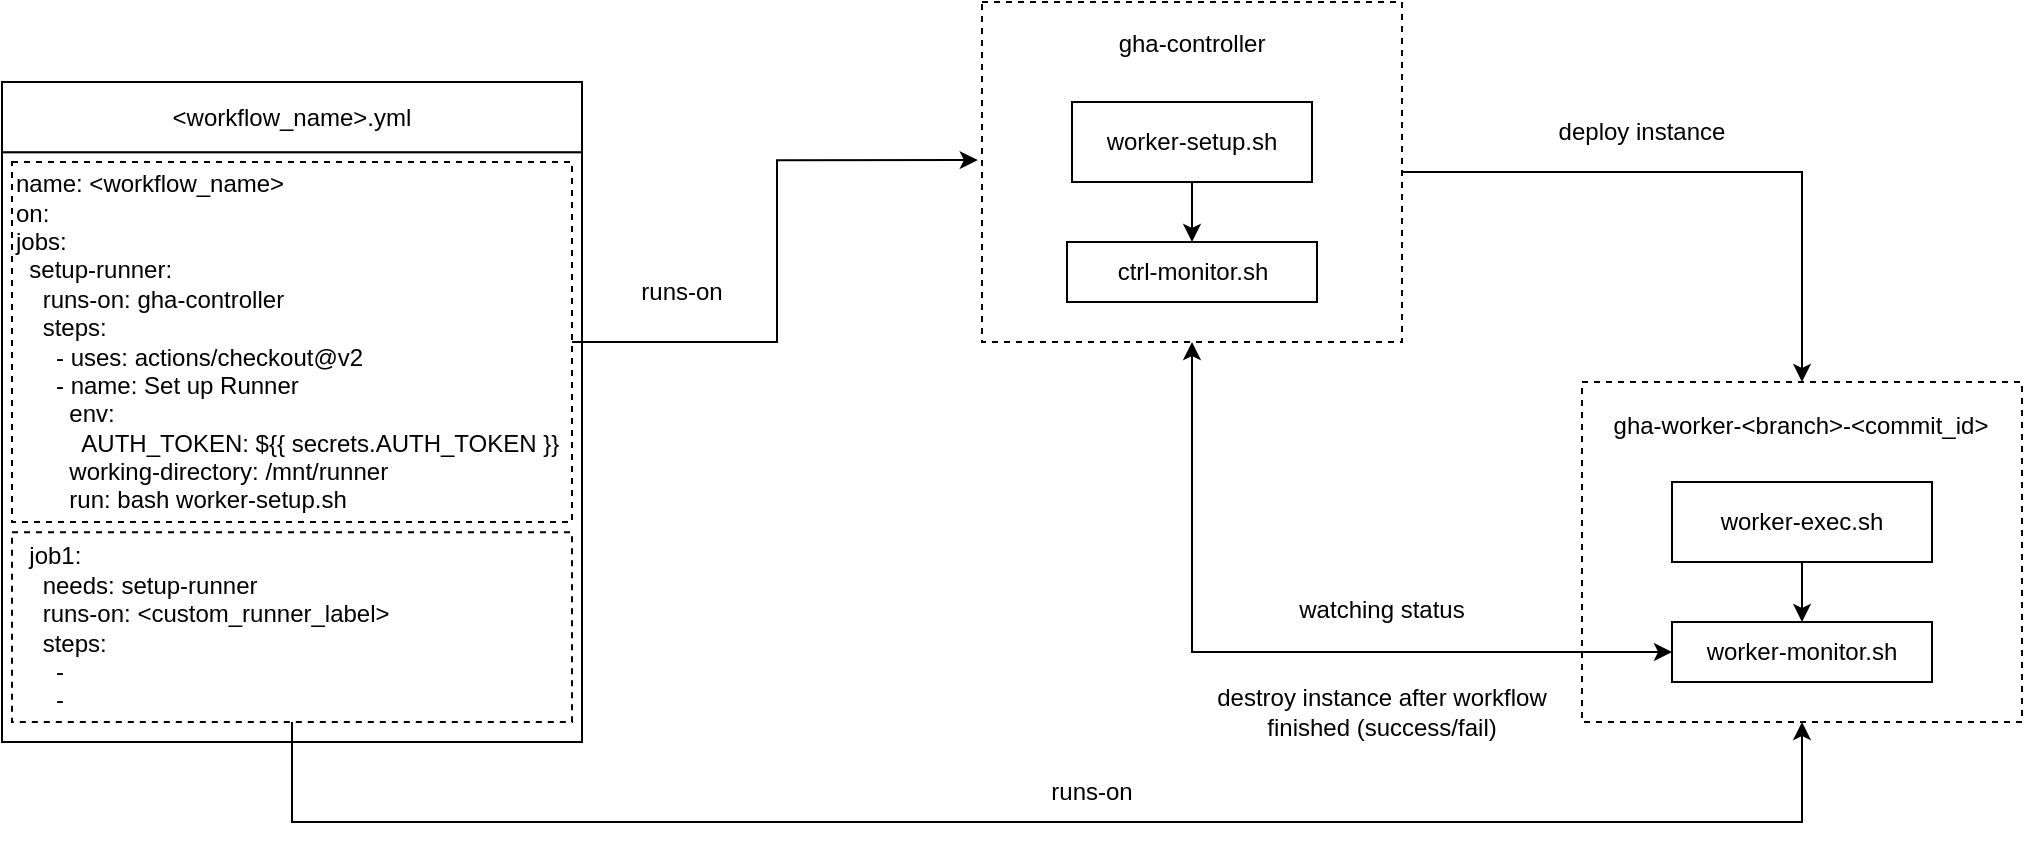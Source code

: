 <mxfile version="20.0.4" type="github">
  <diagram id="Dr4oT2GfeiCM5rTbQ34-" name="Page-1">
    <mxGraphModel dx="1422" dy="832" grid="1" gridSize="10" guides="1" tooltips="1" connect="1" arrows="1" fold="1" page="1" pageScale="1" pageWidth="1169" pageHeight="827" math="0" shadow="0">
      <root>
        <mxCell id="0" />
        <mxCell id="1" parent="0" />
        <mxCell id="vPZo3bM_ZeZklGqJIQfb-26" value="" style="group" vertex="1" connectable="0" parent="1">
          <mxGeometry x="40" y="80" width="290" height="330" as="geometry" />
        </mxCell>
        <mxCell id="vPZo3bM_ZeZklGqJIQfb-1" value="" style="rounded=0;whiteSpace=wrap;html=1;align=left;" vertex="1" parent="vPZo3bM_ZeZklGqJIQfb-26">
          <mxGeometry y="35.1" width="290" height="294.9" as="geometry" />
        </mxCell>
        <mxCell id="vPZo3bM_ZeZklGqJIQfb-2" value="&amp;lt;workflow_name&amp;gt;.yml" style="rounded=0;whiteSpace=wrap;html=1;" vertex="1" parent="vPZo3bM_ZeZklGqJIQfb-26">
          <mxGeometry width="290" height="35.1" as="geometry" />
        </mxCell>
        <mxCell id="vPZo3bM_ZeZklGqJIQfb-23" value="&lt;div&gt;name: &amp;lt;workflow_name&amp;gt;&lt;/div&gt;&lt;div&gt;on:&amp;nbsp;&lt;/div&gt;&lt;div&gt;jobs:&lt;/div&gt;&lt;div&gt;&amp;nbsp; setup-runner:&lt;/div&gt;&lt;div&gt;&amp;nbsp; &amp;nbsp; runs-on: gha-controller&lt;/div&gt;&lt;div&gt;&amp;nbsp; &amp;nbsp; steps:&lt;/div&gt;&lt;div&gt;&amp;nbsp; &amp;nbsp; &amp;nbsp; - uses: actions/checkout@v2&lt;/div&gt;&lt;div&gt;&amp;nbsp; &amp;nbsp; &amp;nbsp; - name: Set up Runner&lt;/div&gt;&lt;div&gt;&amp;nbsp; &amp;nbsp; &amp;nbsp; &amp;nbsp; env:&lt;/div&gt;&lt;div&gt;&amp;nbsp; &amp;nbsp; &amp;nbsp; &amp;nbsp; &amp;nbsp; AUTH_TOKEN: ${{ secrets.AUTH_TOKEN }}&lt;/div&gt;&lt;div&gt;&amp;nbsp; &amp;nbsp; &amp;nbsp; &amp;nbsp; working-directory: /mnt/runner&lt;/div&gt;&lt;div&gt;&amp;nbsp; &amp;nbsp; &amp;nbsp; &amp;nbsp; run: bash worker-setup.sh&lt;/div&gt;" style="rounded=0;whiteSpace=wrap;html=1;dashed=1;align=left;" vertex="1" parent="vPZo3bM_ZeZklGqJIQfb-26">
          <mxGeometry x="5" y="40" width="280" height="180" as="geometry" />
        </mxCell>
        <mxCell id="vPZo3bM_ZeZklGqJIQfb-25" value="&lt;div&gt;&amp;nbsp; job1:&lt;/div&gt;&lt;div&gt;&amp;nbsp; &amp;nbsp; needs: setup-runner&lt;/div&gt;&lt;div&gt;&amp;nbsp; &amp;nbsp; runs-on: &amp;lt;custom_runner_label&amp;gt;&lt;/div&gt;&lt;div&gt;&amp;nbsp; &amp;nbsp; steps:&lt;/div&gt;&lt;div&gt;&amp;nbsp; &amp;nbsp; &amp;nbsp; -&lt;/div&gt;&lt;div&gt;&amp;nbsp; &amp;nbsp; &amp;nbsp; -&lt;/div&gt;" style="rounded=0;whiteSpace=wrap;html=1;dashed=1;align=left;" vertex="1" parent="vPZo3bM_ZeZklGqJIQfb-26">
          <mxGeometry x="5" y="225.1" width="280" height="94.9" as="geometry" />
        </mxCell>
        <mxCell id="vPZo3bM_ZeZklGqJIQfb-18" value="" style="group" vertex="1" connectable="0" parent="1">
          <mxGeometry x="530" y="40" width="210" height="170" as="geometry" />
        </mxCell>
        <mxCell id="vPZo3bM_ZeZklGqJIQfb-19" value="" style="rounded=0;whiteSpace=wrap;html=1;dashed=1;" vertex="1" parent="vPZo3bM_ZeZklGqJIQfb-18">
          <mxGeometry width="210" height="170" as="geometry" />
        </mxCell>
        <mxCell id="vPZo3bM_ZeZklGqJIQfb-20" value="gha-controller" style="text;html=1;strokeColor=none;fillColor=none;align=center;verticalAlign=middle;whiteSpace=wrap;rounded=0;dashed=1;" vertex="1" parent="vPZo3bM_ZeZklGqJIQfb-18">
          <mxGeometry x="4.2" y="8.5" width="201.6" height="25.5" as="geometry" />
        </mxCell>
        <mxCell id="vPZo3bM_ZeZklGqJIQfb-11" value="ctrl-monitor.sh" style="rounded=0;whiteSpace=wrap;html=1;" vertex="1" parent="vPZo3bM_ZeZklGqJIQfb-18">
          <mxGeometry x="42.5" y="120" width="125" height="30" as="geometry" />
        </mxCell>
        <mxCell id="vPZo3bM_ZeZklGqJIQfb-28" style="edgeStyle=orthogonalEdgeStyle;rounded=0;orthogonalLoop=1;jettySize=auto;html=1;exitX=0.5;exitY=1;exitDx=0;exitDy=0;entryX=0.5;entryY=0;entryDx=0;entryDy=0;" edge="1" parent="vPZo3bM_ZeZklGqJIQfb-18" source="vPZo3bM_ZeZklGqJIQfb-5" target="vPZo3bM_ZeZklGqJIQfb-11">
          <mxGeometry relative="1" as="geometry" />
        </mxCell>
        <mxCell id="vPZo3bM_ZeZklGqJIQfb-5" value="worker-setup.sh" style="rounded=0;whiteSpace=wrap;html=1;" vertex="1" parent="vPZo3bM_ZeZklGqJIQfb-18">
          <mxGeometry x="45" y="50" width="120" height="40" as="geometry" />
        </mxCell>
        <mxCell id="vPZo3bM_ZeZklGqJIQfb-30" value="" style="group" vertex="1" connectable="0" parent="1">
          <mxGeometry x="830" y="230" width="220" height="170" as="geometry" />
        </mxCell>
        <mxCell id="vPZo3bM_ZeZklGqJIQfb-14" value="" style="rounded=0;whiteSpace=wrap;html=1;dashed=1;" vertex="1" parent="vPZo3bM_ZeZklGqJIQfb-30">
          <mxGeometry width="220" height="170" as="geometry" />
        </mxCell>
        <mxCell id="vPZo3bM_ZeZklGqJIQfb-9" value="worker-exec.sh" style="rounded=0;whiteSpace=wrap;html=1;" vertex="1" parent="vPZo3bM_ZeZklGqJIQfb-30">
          <mxGeometry x="45" y="50" width="130" height="40" as="geometry" />
        </mxCell>
        <mxCell id="vPZo3bM_ZeZklGqJIQfb-13" style="edgeStyle=orthogonalEdgeStyle;rounded=0;orthogonalLoop=1;jettySize=auto;html=1;exitX=0.5;exitY=1;exitDx=0;exitDy=0;entryX=0.5;entryY=0;entryDx=0;entryDy=0;" edge="1" parent="vPZo3bM_ZeZklGqJIQfb-30" source="vPZo3bM_ZeZklGqJIQfb-9" target="vPZo3bM_ZeZklGqJIQfb-10">
          <mxGeometry relative="1" as="geometry">
            <mxPoint x="110" y="100" as="targetPoint" />
          </mxGeometry>
        </mxCell>
        <mxCell id="vPZo3bM_ZeZklGqJIQfb-8" value="gha-worker-&amp;lt;branch&amp;gt;-&amp;lt;commit_id&amp;gt;" style="text;html=1;strokeColor=none;fillColor=none;align=center;verticalAlign=middle;whiteSpace=wrap;rounded=0;dashed=1;" vertex="1" parent="vPZo3bM_ZeZklGqJIQfb-30">
          <mxGeometry x="4.4" y="10" width="211.2" height="24" as="geometry" />
        </mxCell>
        <mxCell id="vPZo3bM_ZeZklGqJIQfb-10" value="worker-monitor.sh" style="rounded=0;whiteSpace=wrap;html=1;" vertex="1" parent="vPZo3bM_ZeZklGqJIQfb-30">
          <mxGeometry x="45" y="120" width="130" height="30" as="geometry" />
        </mxCell>
        <mxCell id="vPZo3bM_ZeZklGqJIQfb-31" style="edgeStyle=orthogonalEdgeStyle;rounded=0;orthogonalLoop=1;jettySize=auto;html=1;exitX=1;exitY=0.5;exitDx=0;exitDy=0;entryX=-0.01;entryY=0.465;entryDx=0;entryDy=0;entryPerimeter=0;" edge="1" parent="1" source="vPZo3bM_ZeZklGqJIQfb-23" target="vPZo3bM_ZeZklGqJIQfb-19">
          <mxGeometry relative="1" as="geometry" />
        </mxCell>
        <mxCell id="vPZo3bM_ZeZklGqJIQfb-32" style="edgeStyle=orthogonalEdgeStyle;rounded=0;orthogonalLoop=1;jettySize=auto;html=1;exitX=1;exitY=0.5;exitDx=0;exitDy=0;entryX=0.5;entryY=0;entryDx=0;entryDy=0;" edge="1" parent="1" source="vPZo3bM_ZeZklGqJIQfb-19" target="vPZo3bM_ZeZklGqJIQfb-14">
          <mxGeometry relative="1" as="geometry" />
        </mxCell>
        <mxCell id="vPZo3bM_ZeZklGqJIQfb-33" style="edgeStyle=orthogonalEdgeStyle;rounded=0;orthogonalLoop=1;jettySize=auto;html=1;exitX=0;exitY=0.5;exitDx=0;exitDy=0;entryX=0.5;entryY=1;entryDx=0;entryDy=0;startArrow=classic;startFill=1;" edge="1" parent="1" source="vPZo3bM_ZeZklGqJIQfb-10" target="vPZo3bM_ZeZklGqJIQfb-19">
          <mxGeometry relative="1" as="geometry" />
        </mxCell>
        <mxCell id="vPZo3bM_ZeZklGqJIQfb-35" style="edgeStyle=orthogonalEdgeStyle;rounded=0;orthogonalLoop=1;jettySize=auto;html=1;exitX=0.5;exitY=1;exitDx=0;exitDy=0;entryX=0.5;entryY=1;entryDx=0;entryDy=0;startArrow=none;startFill=0;" edge="1" parent="1" source="vPZo3bM_ZeZklGqJIQfb-25" target="vPZo3bM_ZeZklGqJIQfb-14">
          <mxGeometry relative="1" as="geometry">
            <Array as="points">
              <mxPoint x="185" y="450" />
              <mxPoint x="940" y="450" />
            </Array>
          </mxGeometry>
        </mxCell>
        <mxCell id="vPZo3bM_ZeZklGqJIQfb-36" value="runs-on" style="text;html=1;strokeColor=none;fillColor=none;align=center;verticalAlign=middle;whiteSpace=wrap;rounded=0;dashed=1;" vertex="1" parent="1">
          <mxGeometry x="350" y="170" width="60" height="30" as="geometry" />
        </mxCell>
        <mxCell id="vPZo3bM_ZeZklGqJIQfb-37" value="deploy instance" style="text;html=1;strokeColor=none;fillColor=none;align=center;verticalAlign=middle;whiteSpace=wrap;rounded=0;dashed=1;" vertex="1" parent="1">
          <mxGeometry x="800" y="90" width="120" height="30" as="geometry" />
        </mxCell>
        <mxCell id="vPZo3bM_ZeZklGqJIQfb-38" value="watching status" style="text;html=1;strokeColor=none;fillColor=none;align=center;verticalAlign=middle;whiteSpace=wrap;rounded=0;dashed=1;" vertex="1" parent="1">
          <mxGeometry x="665" y="329" width="130" height="30" as="geometry" />
        </mxCell>
        <mxCell id="vPZo3bM_ZeZklGqJIQfb-39" value="runs-on" style="text;html=1;strokeColor=none;fillColor=none;align=center;verticalAlign=middle;whiteSpace=wrap;rounded=0;dashed=1;" vertex="1" parent="1">
          <mxGeometry x="555" y="420" width="60" height="30" as="geometry" />
        </mxCell>
        <mxCell id="vPZo3bM_ZeZklGqJIQfb-40" value="destroy instance after workflow finished (success/fail)" style="text;html=1;strokeColor=none;fillColor=none;align=center;verticalAlign=middle;whiteSpace=wrap;rounded=0;dashed=1;" vertex="1" parent="1">
          <mxGeometry x="640" y="380" width="180" height="30" as="geometry" />
        </mxCell>
      </root>
    </mxGraphModel>
  </diagram>
</mxfile>
